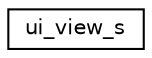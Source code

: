 digraph "Graphical Class Hierarchy"
{
  edge [fontname="Helvetica",fontsize="10",labelfontname="Helvetica",labelfontsize="10"];
  node [fontname="Helvetica",fontsize="10",shape=record];
  rankdir="LR";
  Node1 [label="ui_view_s",height=0.2,width=0.4,color="black", fillcolor="white", style="filled",URL="$structui__view__s.html"];
}
